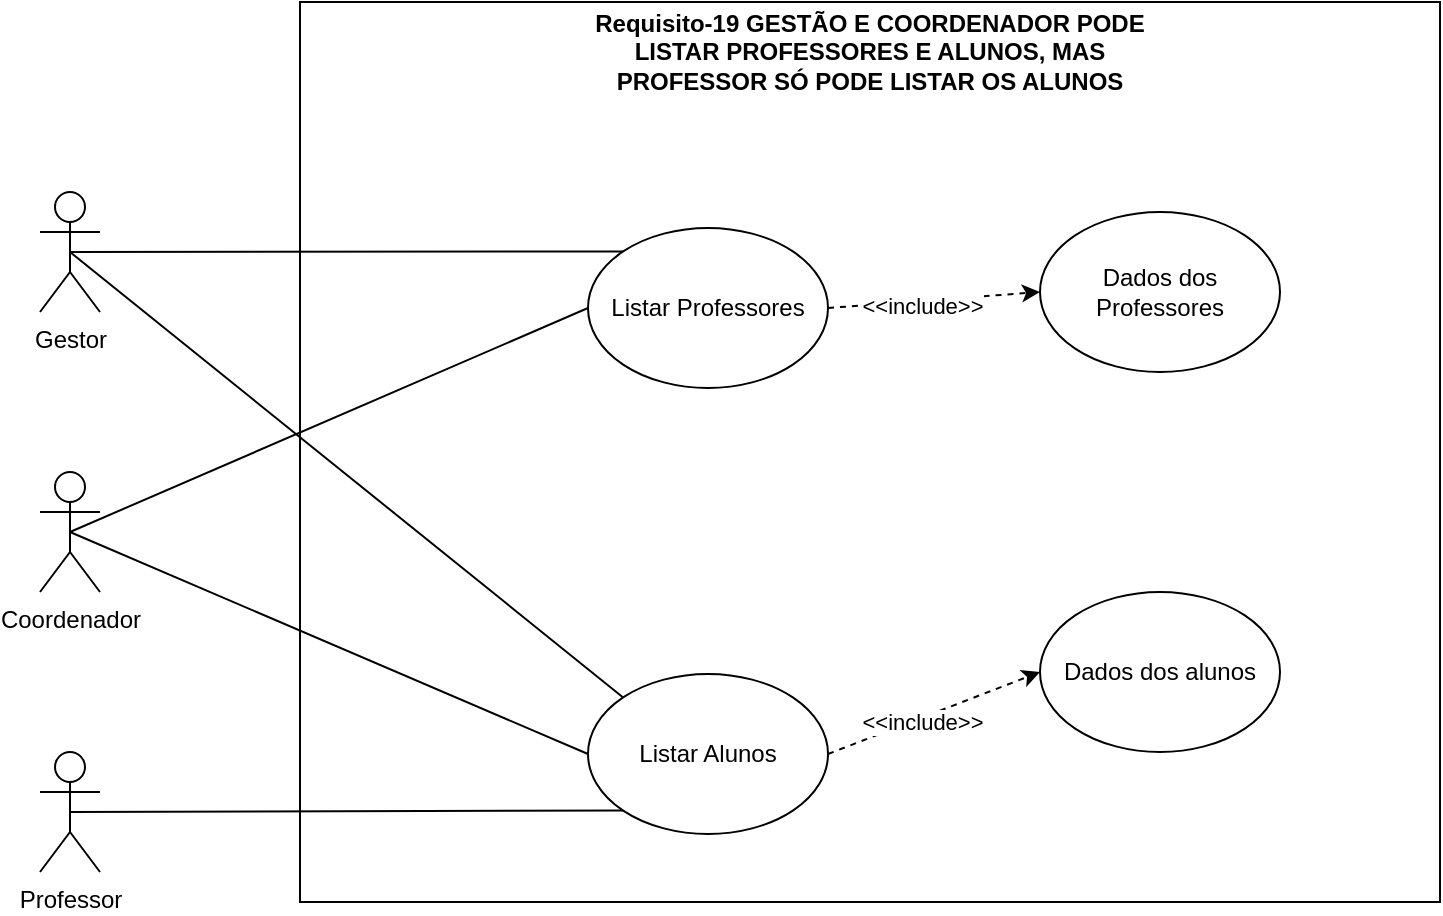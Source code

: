 <mxfile version="26.2.3">
  <diagram name="Página-1" id="FPWiYQk4rjIHTvEmH_2g">
    <mxGraphModel dx="948" dy="571" grid="1" gridSize="10" guides="1" tooltips="1" connect="1" arrows="1" fold="1" page="1" pageScale="1" pageWidth="827" pageHeight="1169" math="0" shadow="0">
      <root>
        <mxCell id="0" />
        <mxCell id="1" parent="0" />
        <mxCell id="ibnl8cpxLP5b1Yr6Myq5-5" value="" style="rounded=0;whiteSpace=wrap;html=1;" parent="1" vertex="1">
          <mxGeometry x="194" y="80" width="570" height="450" as="geometry" />
        </mxCell>
        <mxCell id="ibnl8cpxLP5b1Yr6Myq5-7" style="rounded=0;orthogonalLoop=1;jettySize=auto;html=1;exitX=0.5;exitY=0.5;exitDx=0;exitDy=0;exitPerimeter=0;entryX=0;entryY=0;entryDx=0;entryDy=0;endArrow=none;startFill=0;" parent="1" source="ibnl8cpxLP5b1Yr6Myq5-1" target="ibnl8cpxLP5b1Yr6Myq5-6" edge="1">
          <mxGeometry relative="1" as="geometry" />
        </mxCell>
        <mxCell id="ibnl8cpxLP5b1Yr6Myq5-1" value="Gestor" style="shape=umlActor;verticalLabelPosition=bottom;verticalAlign=top;html=1;outlineConnect=0;" parent="1" vertex="1">
          <mxGeometry x="64" y="175" width="30" height="60" as="geometry" />
        </mxCell>
        <mxCell id="ibnl8cpxLP5b1Yr6Myq5-8" style="rounded=0;orthogonalLoop=1;jettySize=auto;html=1;exitX=0.5;exitY=0.5;exitDx=0;exitDy=0;exitPerimeter=0;endArrow=none;startFill=0;entryX=0;entryY=0.5;entryDx=0;entryDy=0;" parent="1" source="ibnl8cpxLP5b1Yr6Myq5-2" target="ibnl8cpxLP5b1Yr6Myq5-6" edge="1">
          <mxGeometry relative="1" as="geometry" />
        </mxCell>
        <mxCell id="ibnl8cpxLP5b1Yr6Myq5-2" value="Coordenador" style="shape=umlActor;verticalLabelPosition=bottom;verticalAlign=top;html=1;outlineConnect=0;" parent="1" vertex="1">
          <mxGeometry x="64" y="315" width="30" height="60" as="geometry" />
        </mxCell>
        <mxCell id="ibnl8cpxLP5b1Yr6Myq5-3" value="Professor" style="shape=umlActor;verticalLabelPosition=bottom;verticalAlign=top;html=1;outlineConnect=0;" parent="1" vertex="1">
          <mxGeometry x="64" y="455" width="30" height="60" as="geometry" />
        </mxCell>
        <mxCell id="ibnl8cpxLP5b1Yr6Myq5-6" value="Listar Alunos" style="ellipse;whiteSpace=wrap;html=1;" parent="1" vertex="1">
          <mxGeometry x="338" y="416" width="120" height="80" as="geometry" />
        </mxCell>
        <mxCell id="ibnl8cpxLP5b1Yr6Myq5-9" style="rounded=0;orthogonalLoop=1;jettySize=auto;html=1;exitX=0.5;exitY=0.5;exitDx=0;exitDy=0;exitPerimeter=0;entryX=0;entryY=1;entryDx=0;entryDy=0;endArrow=none;startFill=0;" parent="1" source="ibnl8cpxLP5b1Yr6Myq5-3" target="ibnl8cpxLP5b1Yr6Myq5-6" edge="1">
          <mxGeometry relative="1" as="geometry" />
        </mxCell>
        <mxCell id="ibnl8cpxLP5b1Yr6Myq5-10" value="Listar Professores" style="ellipse;whiteSpace=wrap;html=1;" parent="1" vertex="1">
          <mxGeometry x="338" y="193" width="120" height="80" as="geometry" />
        </mxCell>
        <mxCell id="ibnl8cpxLP5b1Yr6Myq5-11" value="" style="endArrow=none;html=1;rounded=0;exitX=0.5;exitY=0.5;exitDx=0;exitDy=0;exitPerimeter=0;entryX=0;entryY=0;entryDx=0;entryDy=0;" parent="1" source="ibnl8cpxLP5b1Yr6Myq5-1" target="ibnl8cpxLP5b1Yr6Myq5-10" edge="1">
          <mxGeometry width="50" height="50" relative="1" as="geometry">
            <mxPoint x="374" y="425" as="sourcePoint" />
            <mxPoint x="424" y="375" as="targetPoint" />
          </mxGeometry>
        </mxCell>
        <mxCell id="ibnl8cpxLP5b1Yr6Myq5-12" value="" style="endArrow=none;html=1;rounded=0;exitX=0.5;exitY=0.5;exitDx=0;exitDy=0;exitPerimeter=0;entryX=0;entryY=0.5;entryDx=0;entryDy=0;" parent="1" source="ibnl8cpxLP5b1Yr6Myq5-2" target="ibnl8cpxLP5b1Yr6Myq5-10" edge="1">
          <mxGeometry width="50" height="50" relative="1" as="geometry">
            <mxPoint x="104" y="425" as="sourcePoint" />
            <mxPoint x="154" y="375" as="targetPoint" />
          </mxGeometry>
        </mxCell>
        <mxCell id="ibnl8cpxLP5b1Yr6Myq5-13" value="Dados dos alunos" style="ellipse;whiteSpace=wrap;html=1;" parent="1" vertex="1">
          <mxGeometry x="564" y="375" width="120" height="80" as="geometry" />
        </mxCell>
        <mxCell id="ibnl8cpxLP5b1Yr6Myq5-14" value="Dados dos Professores" style="ellipse;whiteSpace=wrap;html=1;" parent="1" vertex="1">
          <mxGeometry x="564" y="185" width="120" height="80" as="geometry" />
        </mxCell>
        <mxCell id="ibnl8cpxLP5b1Yr6Myq5-15" value="" style="endArrow=classic;html=1;rounded=0;exitX=1;exitY=0.5;exitDx=0;exitDy=0;entryX=0;entryY=0.5;entryDx=0;entryDy=0;dashed=1;" parent="1" source="ibnl8cpxLP5b1Yr6Myq5-6" target="ibnl8cpxLP5b1Yr6Myq5-13" edge="1">
          <mxGeometry width="50" height="50" relative="1" as="geometry">
            <mxPoint x="424" y="605" as="sourcePoint" />
            <mxPoint x="474" y="555" as="targetPoint" />
          </mxGeometry>
        </mxCell>
        <mxCell id="ibnl8cpxLP5b1Yr6Myq5-16" value="&amp;lt;&amp;lt;include&amp;gt;&amp;gt;" style="edgeLabel;html=1;align=center;verticalAlign=middle;resizable=0;points=[];" parent="ibnl8cpxLP5b1Yr6Myq5-15" vertex="1" connectable="0">
          <mxGeometry x="-0.127" y="-2" relative="1" as="geometry">
            <mxPoint as="offset" />
          </mxGeometry>
        </mxCell>
        <mxCell id="ibnl8cpxLP5b1Yr6Myq5-17" value="" style="endArrow=classic;html=1;rounded=0;exitX=1;exitY=0.5;exitDx=0;exitDy=0;entryX=0;entryY=0.5;entryDx=0;entryDy=0;dashed=1;" parent="1" source="ibnl8cpxLP5b1Yr6Myq5-10" target="ibnl8cpxLP5b1Yr6Myq5-14" edge="1">
          <mxGeometry width="50" height="50" relative="1" as="geometry">
            <mxPoint x="468" y="466" as="sourcePoint" />
            <mxPoint x="574" y="425" as="targetPoint" />
          </mxGeometry>
        </mxCell>
        <mxCell id="ibnl8cpxLP5b1Yr6Myq5-18" value="&amp;lt;&amp;lt;include&amp;gt;&amp;gt;" style="edgeLabel;html=1;align=center;verticalAlign=middle;resizable=0;points=[];" parent="ibnl8cpxLP5b1Yr6Myq5-17" vertex="1" connectable="0">
          <mxGeometry x="-0.127" y="-2" relative="1" as="geometry">
            <mxPoint as="offset" />
          </mxGeometry>
        </mxCell>
        <mxCell id="ibnl8cpxLP5b1Yr6Myq5-20" value="Requisito-19 GESTÃO E COORDENADOR PODE LISTAR PROFESSORES E ALUNOS, MAS PROFESSOR SÓ PODE LISTAR OS ALUNOS" style="text;html=1;align=center;verticalAlign=middle;whiteSpace=wrap;rounded=0;fontStyle=1" parent="1" vertex="1">
          <mxGeometry x="334" y="90" width="290" height="30" as="geometry" />
        </mxCell>
      </root>
    </mxGraphModel>
  </diagram>
</mxfile>
